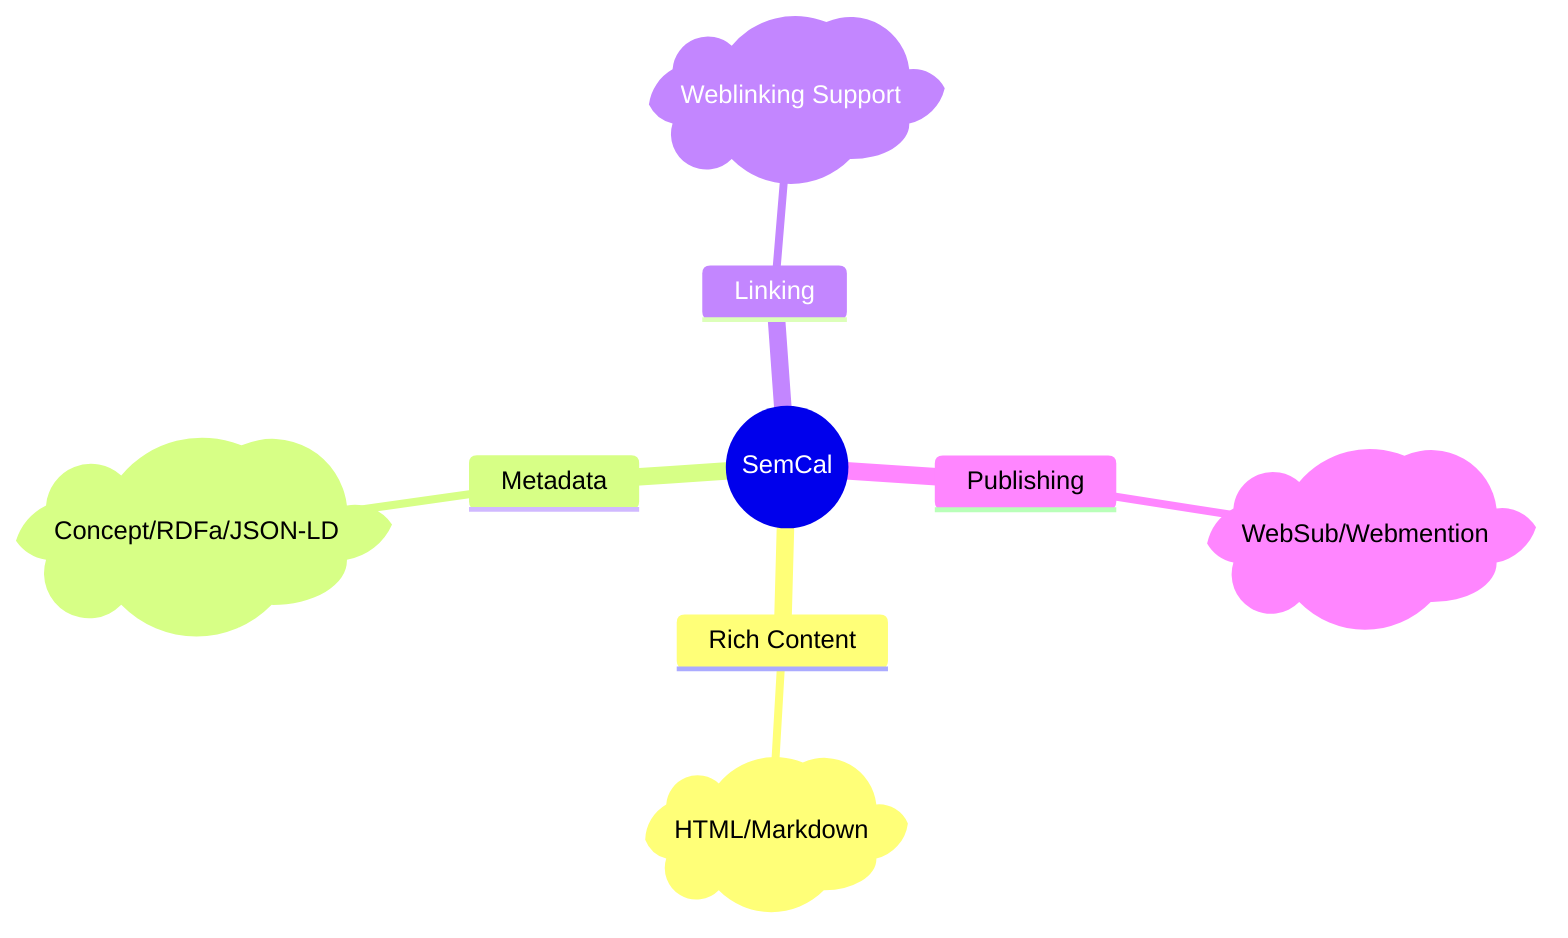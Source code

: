 mindmap
  root((SemCal))
    Rich Content
        p)HTML/Markdown(
    Metadata
        p)Concept/RDFa/JSON-LD(
    Linking
        p)Weblinking Support(
    Publishing
        p)WebSub/Webmention(